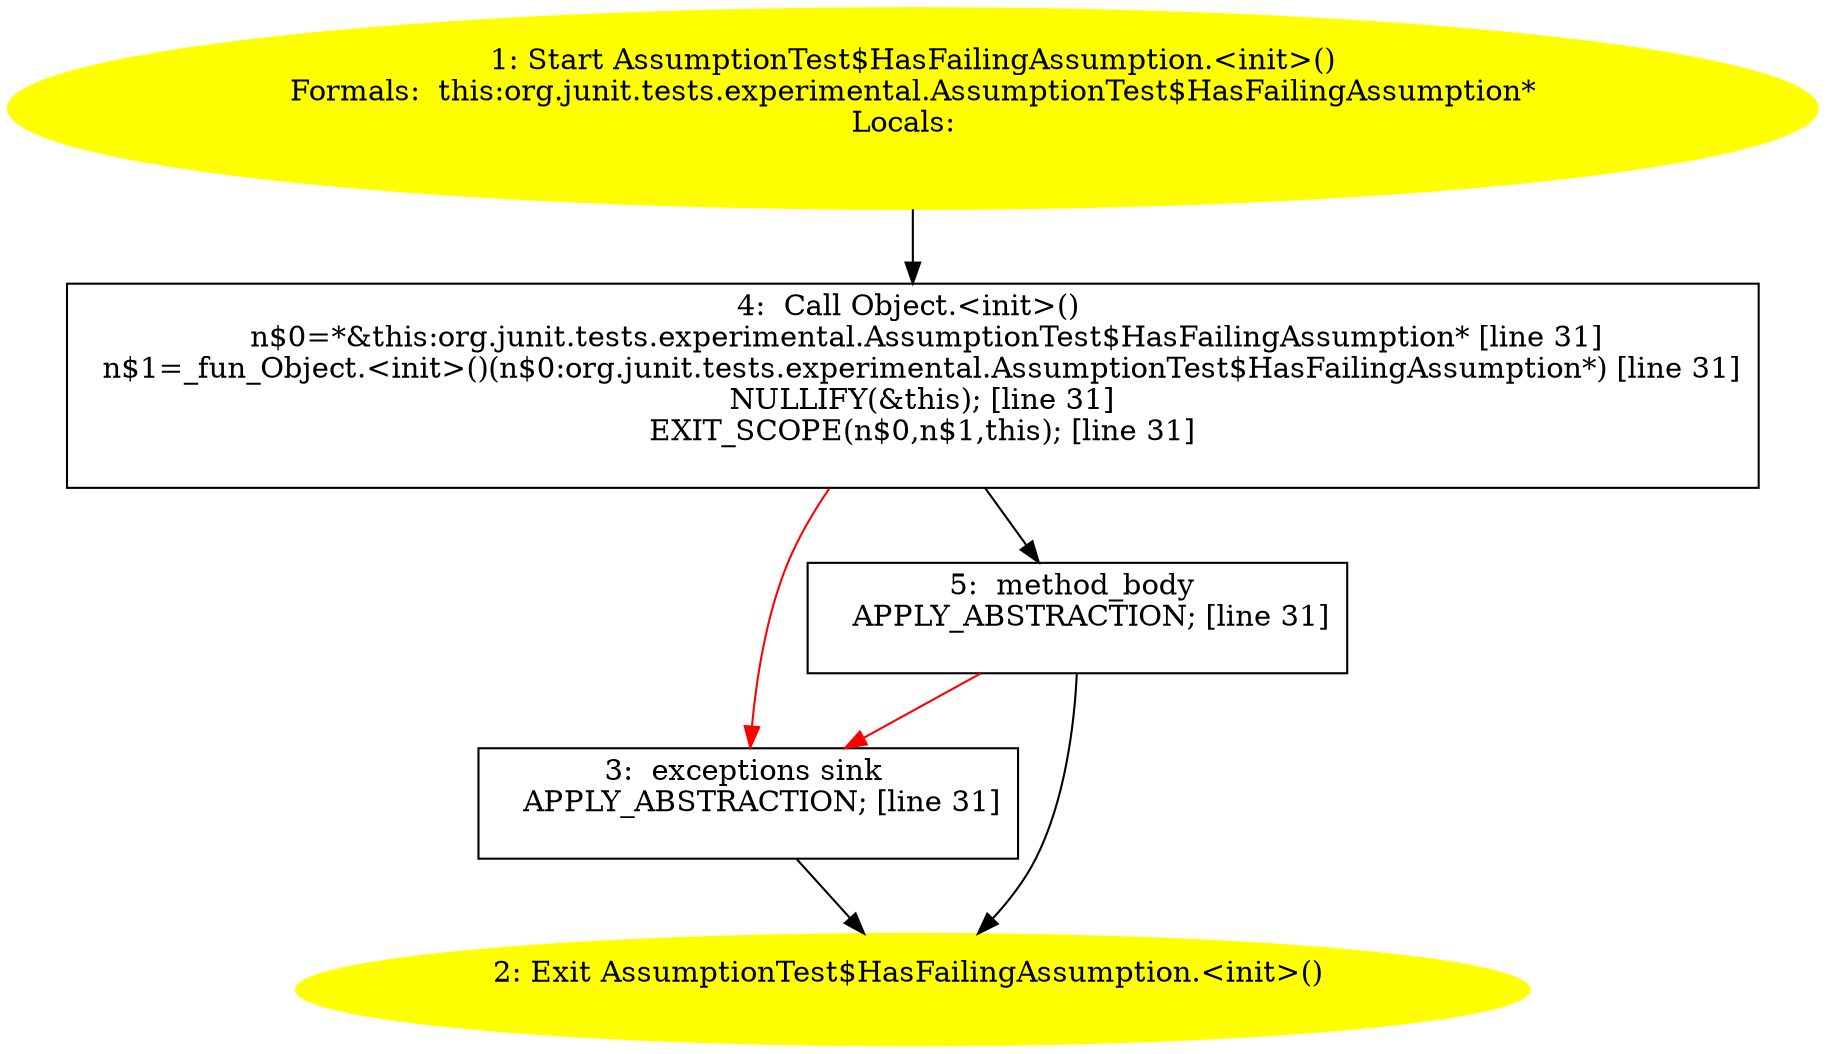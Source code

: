 /* @generated */
digraph cfg {
"org.junit.tests.experimental.AssumptionTest$HasFailingAssumption.<init>().89db30508b0cf9fa9a4095d13994eb6d_1" [label="1: Start AssumptionTest$HasFailingAssumption.<init>()\nFormals:  this:org.junit.tests.experimental.AssumptionTest$HasFailingAssumption*\nLocals:  \n  " color=yellow style=filled]
	

	 "org.junit.tests.experimental.AssumptionTest$HasFailingAssumption.<init>().89db30508b0cf9fa9a4095d13994eb6d_1" -> "org.junit.tests.experimental.AssumptionTest$HasFailingAssumption.<init>().89db30508b0cf9fa9a4095d13994eb6d_4" ;
"org.junit.tests.experimental.AssumptionTest$HasFailingAssumption.<init>().89db30508b0cf9fa9a4095d13994eb6d_2" [label="2: Exit AssumptionTest$HasFailingAssumption.<init>() \n  " color=yellow style=filled]
	

"org.junit.tests.experimental.AssumptionTest$HasFailingAssumption.<init>().89db30508b0cf9fa9a4095d13994eb6d_3" [label="3:  exceptions sink \n   APPLY_ABSTRACTION; [line 31]\n " shape="box"]
	

	 "org.junit.tests.experimental.AssumptionTest$HasFailingAssumption.<init>().89db30508b0cf9fa9a4095d13994eb6d_3" -> "org.junit.tests.experimental.AssumptionTest$HasFailingAssumption.<init>().89db30508b0cf9fa9a4095d13994eb6d_2" ;
"org.junit.tests.experimental.AssumptionTest$HasFailingAssumption.<init>().89db30508b0cf9fa9a4095d13994eb6d_4" [label="4:  Call Object.<init>() \n   n$0=*&this:org.junit.tests.experimental.AssumptionTest$HasFailingAssumption* [line 31]\n  n$1=_fun_Object.<init>()(n$0:org.junit.tests.experimental.AssumptionTest$HasFailingAssumption*) [line 31]\n  NULLIFY(&this); [line 31]\n  EXIT_SCOPE(n$0,n$1,this); [line 31]\n " shape="box"]
	

	 "org.junit.tests.experimental.AssumptionTest$HasFailingAssumption.<init>().89db30508b0cf9fa9a4095d13994eb6d_4" -> "org.junit.tests.experimental.AssumptionTest$HasFailingAssumption.<init>().89db30508b0cf9fa9a4095d13994eb6d_5" ;
	 "org.junit.tests.experimental.AssumptionTest$HasFailingAssumption.<init>().89db30508b0cf9fa9a4095d13994eb6d_4" -> "org.junit.tests.experimental.AssumptionTest$HasFailingAssumption.<init>().89db30508b0cf9fa9a4095d13994eb6d_3" [color="red" ];
"org.junit.tests.experimental.AssumptionTest$HasFailingAssumption.<init>().89db30508b0cf9fa9a4095d13994eb6d_5" [label="5:  method_body \n   APPLY_ABSTRACTION; [line 31]\n " shape="box"]
	

	 "org.junit.tests.experimental.AssumptionTest$HasFailingAssumption.<init>().89db30508b0cf9fa9a4095d13994eb6d_5" -> "org.junit.tests.experimental.AssumptionTest$HasFailingAssumption.<init>().89db30508b0cf9fa9a4095d13994eb6d_2" ;
	 "org.junit.tests.experimental.AssumptionTest$HasFailingAssumption.<init>().89db30508b0cf9fa9a4095d13994eb6d_5" -> "org.junit.tests.experimental.AssumptionTest$HasFailingAssumption.<init>().89db30508b0cf9fa9a4095d13994eb6d_3" [color="red" ];
}
